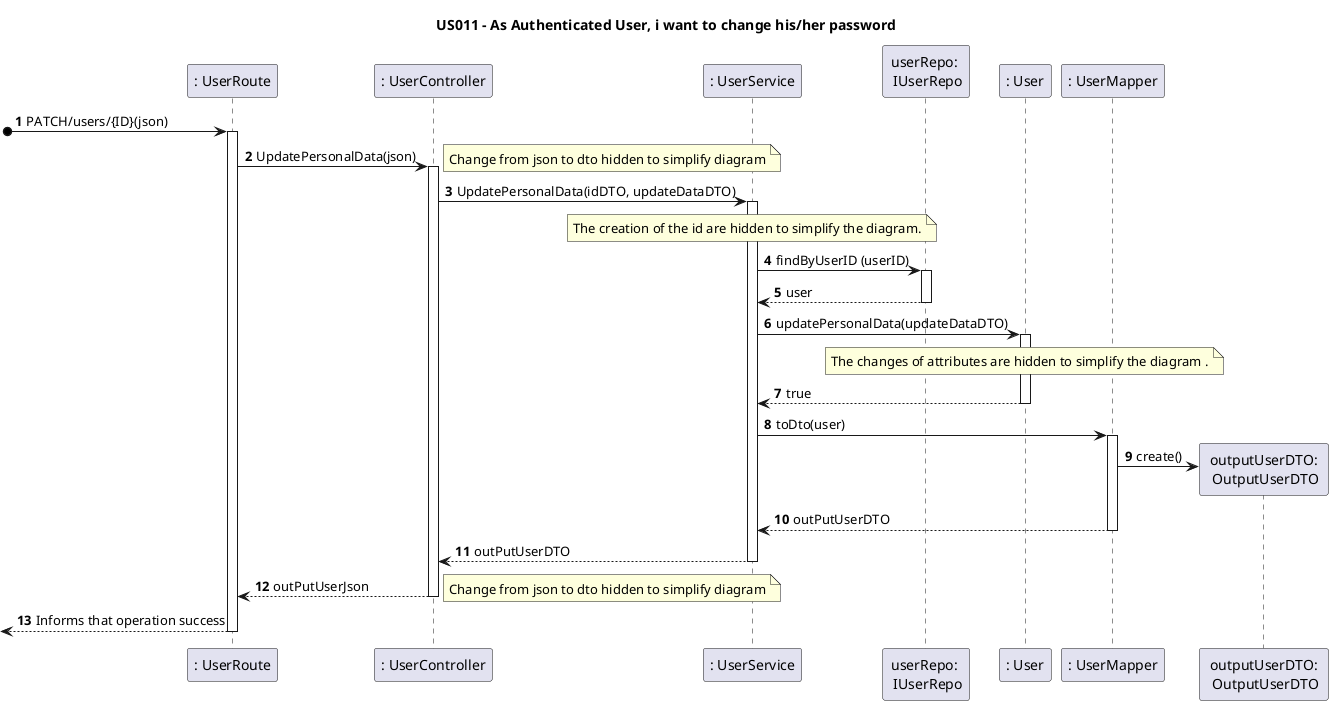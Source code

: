 @startuml
'https://plantuml.com/sequence-diagram

title US011 - As Authenticated User, i want to change his/her password

autoactivate on
autonumber


participant ": UserRoute" as UI
participant ": UserController" as Ctrl
participant ": UserService" as service
participant "userRepo: \n IUserRepo" as repo
participant ": User" as user
participant ": UserMapper" as mapper
participant " outputUserDTO: \n OutputUserDTO" as outdto



[o-> UI: PATCH/users/{ID}(json)
UI -> Ctrl: UpdatePersonalData(json)
note right
Change from json to dto hidden to simplify diagram
end note
Ctrl -> service : UpdatePersonalData(idDTO, updateDataDTO)
note over service : The creation of the id are hidden to simplify the diagram.

service -> repo: findByUserID (userID)
repo --> service : user
service->user: updatePersonalData(updateDataDTO)
note over user : The changes of attributes are hidden to simplify the diagram .

'user -> user: validateOldPassword(oldPassword)
'deactivate user
'user -> user: updatePassword(oldPassword, newPassword,\n newPasswordConfirmation)
'deactivate user
user-->service : true

service->mapper : toDto(user)
mapper -> outdto **: create()
mapper-->service : outPutUserDTO
service-->Ctrl : outPutUserDTO
Ctrl -->UI : outPutUserJson
note right
Change from json to dto hidden to simplify diagram
end note
[<--UI : Informs that operation success


@enduml
